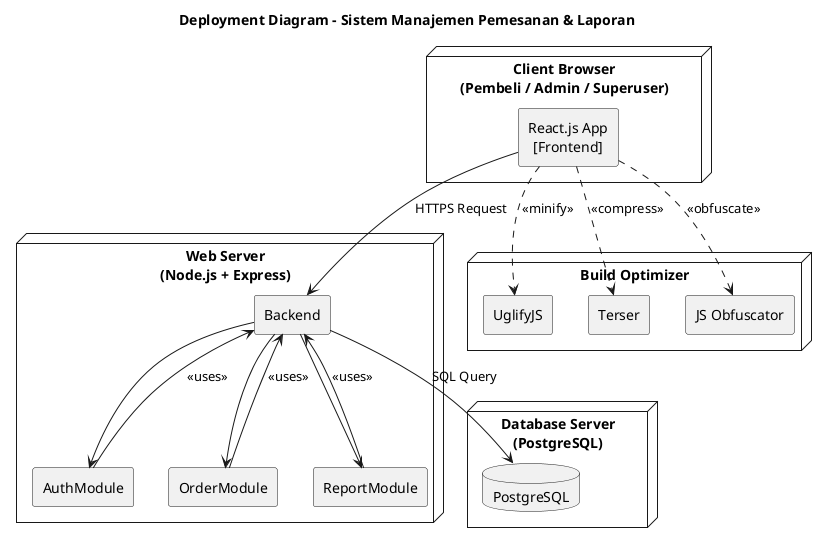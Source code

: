 @startuml DeploymentDiagram_OrderSystem
title Deployment Diagram – Sistem Manajemen Pemesanan & Laporan

skinparam componentStyle rectangle
skinparam defaultTextAlignment center

' === INFRASTRUCTURE NODES ===
node "Client Browser\n(Pembeli / Admin / Superuser)" as Browser {
  component "React.js App\n[Frontend]" as Frontend
}

node "Web Server\n(Node.js + Express)" as AppServer {
  component Backend
  component AuthModule
  component OrderModule
  component ReportModule
}

node "Database Server\n(PostgreSQL)" as DBServer {
  database PostgreSQL
}

node "Build Optimizer" as Optimizer {
  component "UglifyJS"
  component "Terser"
  component "JS Obfuscator"
}

' === CONNECTIONS (Communication) ===
Frontend --> Backend : HTTPS Request
Backend --> PostgreSQL : SQL Query

' === DEPENDENCIES ===
Frontend ..> "UglifyJS" : <<minify>>
Frontend ..> "Terser" : <<compress>>
Frontend ..> "JS Obfuscator" : <<obfuscate>>

AuthModule --> Backend : <<uses>>
OrderModule --> Backend : <<uses>>
ReportModule --> Backend : <<uses>>

Backend --> AuthModule
Backend --> OrderModule
Backend --> ReportModule
